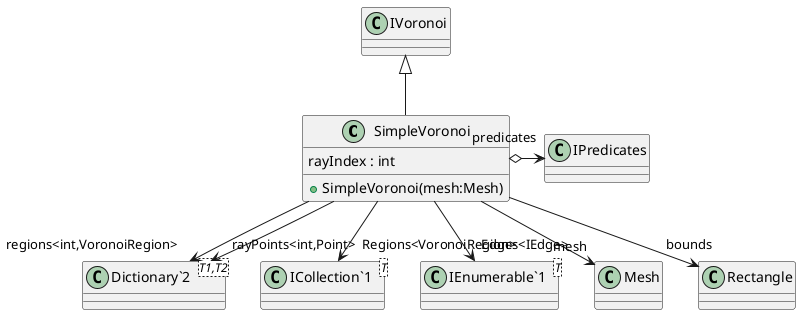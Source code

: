 @startuml
class SimpleVoronoi {
    rayIndex : int
    + SimpleVoronoi(mesh:Mesh)
}
class "Dictionary`2"<T1,T2> {
}
class "ICollection`1"<T> {
}
class "IEnumerable`1"<T> {
}
IVoronoi <|-- SimpleVoronoi
SimpleVoronoi o-> "predicates" IPredicates
SimpleVoronoi --> "mesh" Mesh
SimpleVoronoi --> "regions<int,VoronoiRegion>" "Dictionary`2"
SimpleVoronoi --> "rayPoints<int,Point>" "Dictionary`2"
SimpleVoronoi --> "bounds" Rectangle
SimpleVoronoi --> "Regions<VoronoiRegion>" "ICollection`1"
SimpleVoronoi --> "Edges<IEdge>" "IEnumerable`1"
@enduml
